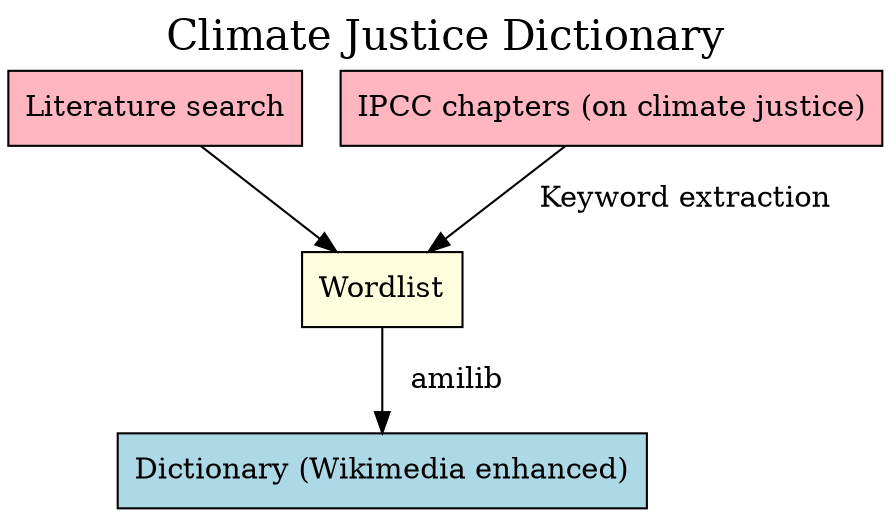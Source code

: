 digraph SemanticTools {
    label="Climate Justice Dictionary";
    labelloc="t";  // Positions the label at the top
    fontsize=20;   // Sets the font size of the title
	
    // Define node styles
    node [shape=box style=filled];

    // Nodes with specific labels
    "Literature search" [label="Literature search" fillcolor=lightpink];
	Wordlist [label="Wordlist" fillcolor=lightyellow];
	"Dictionary (Wikimedia enhanced)" [label="Dictionary (Wikimedia enhanced)" fillcolor=lightblue];
	"IPCC chapters (on climate justice)" [label="IPCC chapters (on climate justice)" fillcolor=lightpink];
	
      
    // Define edges
   "Literature search" -> Wordlist [color=black];
    Wordlist -> "Dictionary (Wikimedia enhanced)" [color=black , label="   amilib"];
   "IPCC chapters (on climate justice)" -> Wordlist [color=black , label="   Keyword extraction "]

   }
